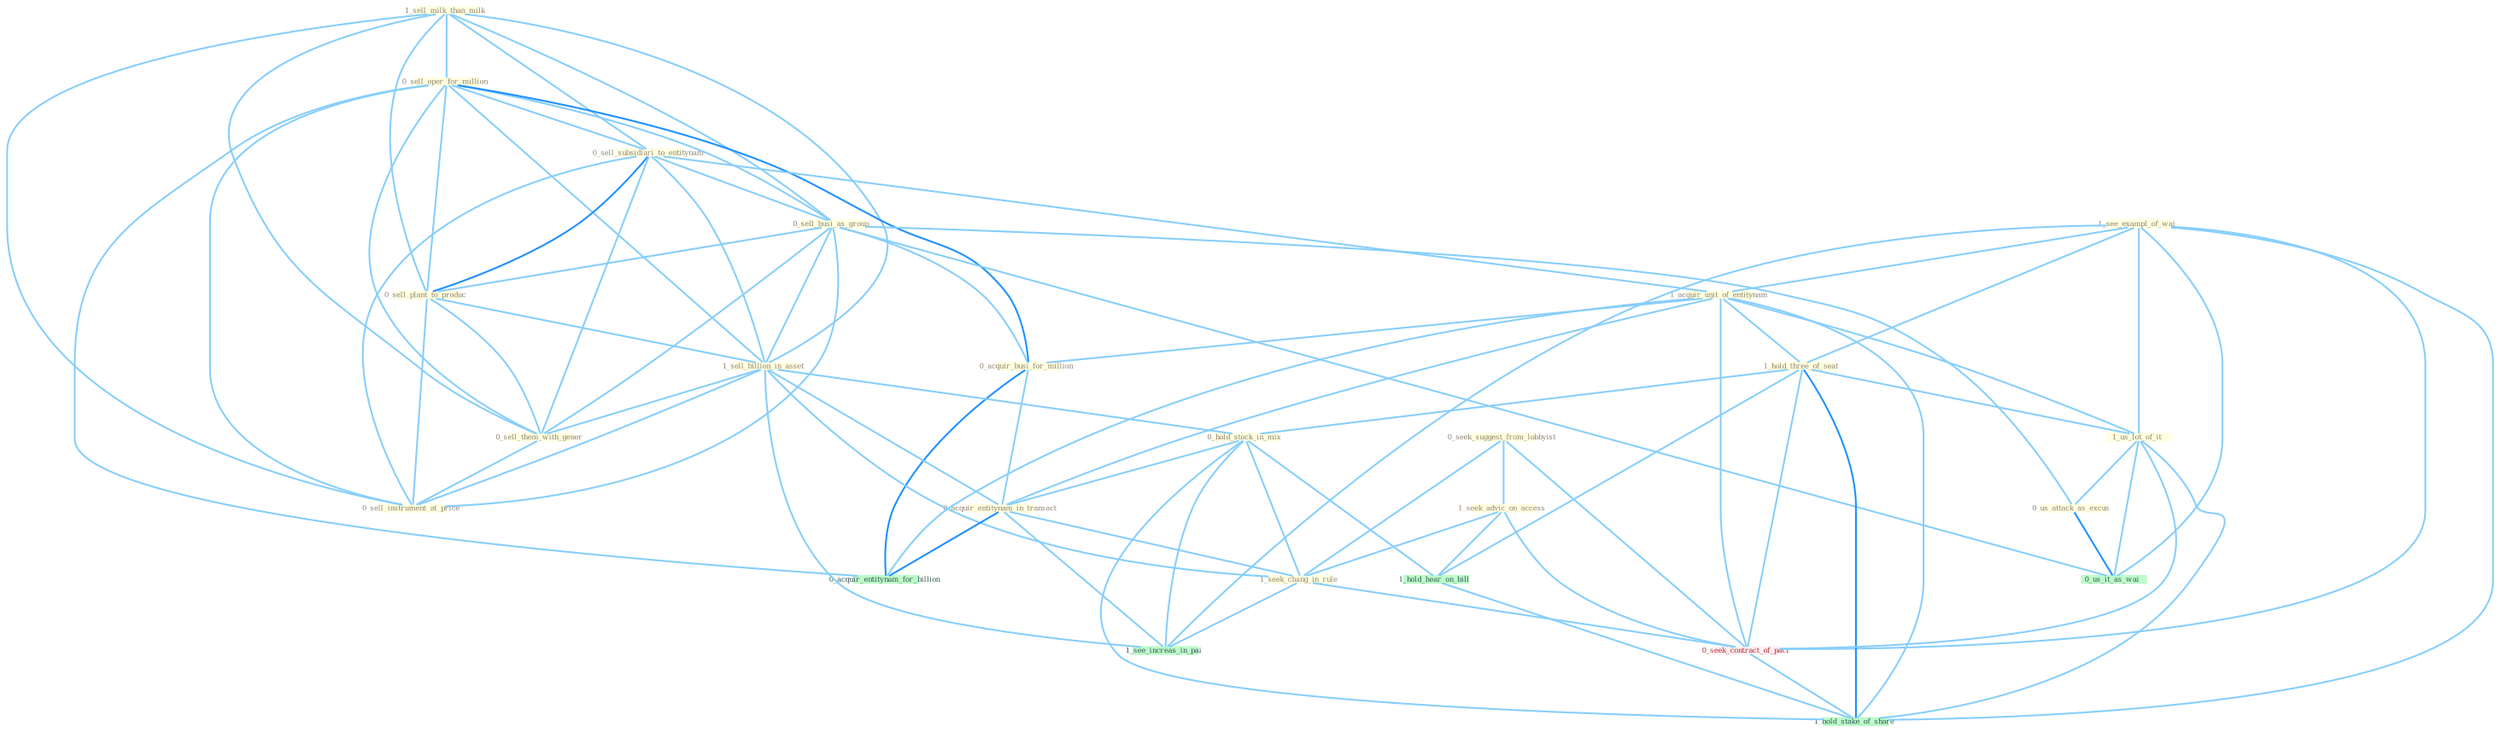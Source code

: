 Graph G{ 
    node
    [shape=polygon,style=filled,width=.5,height=.06,color="#BDFCC9",fixedsize=true,fontsize=4,
    fontcolor="#2f4f4f"];
    {node
    [color="#ffffe0", fontcolor="#8b7d6b"] "1_sell_milk_than_milk " "0_sell_oper_for_million " "0_sell_subsidiari_to_entitynam " "0_sell_busi_as_group " "0_sell_plant_to_produc " "1_see_exampl_of_wai " "1_acquir_unit_of_entitynam " "0_acquir_busi_for_million " "1_sell_billion_in_asset " "1_hold_three_of_seat " "0_hold_stock_in_mix " "0_seek_suggest_from_lobbyist " "0_acquir_entitynam_in_transact " "1_us_lot_of_it " "1_seek_advic_on_access " "0_sell_them_with_gener " "0_us_attack_as_excus " "1_seek_chang_in_rule " "0_sell_instrument_at_price "}
{node [color="#fff0f5", fontcolor="#b22222"] "0_seek_contract_of_pact "}
edge [color="#B0E2FF"];

	"1_sell_milk_than_milk " -- "0_sell_oper_for_million " [w="1", color="#87cefa" ];
	"1_sell_milk_than_milk " -- "0_sell_subsidiari_to_entitynam " [w="1", color="#87cefa" ];
	"1_sell_milk_than_milk " -- "0_sell_busi_as_group " [w="1", color="#87cefa" ];
	"1_sell_milk_than_milk " -- "0_sell_plant_to_produc " [w="1", color="#87cefa" ];
	"1_sell_milk_than_milk " -- "1_sell_billion_in_asset " [w="1", color="#87cefa" ];
	"1_sell_milk_than_milk " -- "0_sell_them_with_gener " [w="1", color="#87cefa" ];
	"1_sell_milk_than_milk " -- "0_sell_instrument_at_price " [w="1", color="#87cefa" ];
	"0_sell_oper_for_million " -- "0_sell_subsidiari_to_entitynam " [w="1", color="#87cefa" ];
	"0_sell_oper_for_million " -- "0_sell_busi_as_group " [w="1", color="#87cefa" ];
	"0_sell_oper_for_million " -- "0_sell_plant_to_produc " [w="1", color="#87cefa" ];
	"0_sell_oper_for_million " -- "0_acquir_busi_for_million " [w="2", color="#1e90ff" , len=0.8];
	"0_sell_oper_for_million " -- "1_sell_billion_in_asset " [w="1", color="#87cefa" ];
	"0_sell_oper_for_million " -- "0_sell_them_with_gener " [w="1", color="#87cefa" ];
	"0_sell_oper_for_million " -- "0_sell_instrument_at_price " [w="1", color="#87cefa" ];
	"0_sell_oper_for_million " -- "0_acquir_entitynam_for_billion " [w="1", color="#87cefa" ];
	"0_sell_subsidiari_to_entitynam " -- "0_sell_busi_as_group " [w="1", color="#87cefa" ];
	"0_sell_subsidiari_to_entitynam " -- "0_sell_plant_to_produc " [w="2", color="#1e90ff" , len=0.8];
	"0_sell_subsidiari_to_entitynam " -- "1_acquir_unit_of_entitynam " [w="1", color="#87cefa" ];
	"0_sell_subsidiari_to_entitynam " -- "1_sell_billion_in_asset " [w="1", color="#87cefa" ];
	"0_sell_subsidiari_to_entitynam " -- "0_sell_them_with_gener " [w="1", color="#87cefa" ];
	"0_sell_subsidiari_to_entitynam " -- "0_sell_instrument_at_price " [w="1", color="#87cefa" ];
	"0_sell_busi_as_group " -- "0_sell_plant_to_produc " [w="1", color="#87cefa" ];
	"0_sell_busi_as_group " -- "0_acquir_busi_for_million " [w="1", color="#87cefa" ];
	"0_sell_busi_as_group " -- "1_sell_billion_in_asset " [w="1", color="#87cefa" ];
	"0_sell_busi_as_group " -- "0_sell_them_with_gener " [w="1", color="#87cefa" ];
	"0_sell_busi_as_group " -- "0_us_attack_as_excus " [w="1", color="#87cefa" ];
	"0_sell_busi_as_group " -- "0_sell_instrument_at_price " [w="1", color="#87cefa" ];
	"0_sell_busi_as_group " -- "0_us_it_as_wai " [w="1", color="#87cefa" ];
	"0_sell_plant_to_produc " -- "1_sell_billion_in_asset " [w="1", color="#87cefa" ];
	"0_sell_plant_to_produc " -- "0_sell_them_with_gener " [w="1", color="#87cefa" ];
	"0_sell_plant_to_produc " -- "0_sell_instrument_at_price " [w="1", color="#87cefa" ];
	"1_see_exampl_of_wai " -- "1_acquir_unit_of_entitynam " [w="1", color="#87cefa" ];
	"1_see_exampl_of_wai " -- "1_hold_three_of_seat " [w="1", color="#87cefa" ];
	"1_see_exampl_of_wai " -- "1_us_lot_of_it " [w="1", color="#87cefa" ];
	"1_see_exampl_of_wai " -- "0_seek_contract_of_pact " [w="1", color="#87cefa" ];
	"1_see_exampl_of_wai " -- "0_us_it_as_wai " [w="1", color="#87cefa" ];
	"1_see_exampl_of_wai " -- "1_see_increas_in_pai " [w="1", color="#87cefa" ];
	"1_see_exampl_of_wai " -- "1_hold_stake_of_share " [w="1", color="#87cefa" ];
	"1_acquir_unit_of_entitynam " -- "0_acquir_busi_for_million " [w="1", color="#87cefa" ];
	"1_acquir_unit_of_entitynam " -- "1_hold_three_of_seat " [w="1", color="#87cefa" ];
	"1_acquir_unit_of_entitynam " -- "0_acquir_entitynam_in_transact " [w="1", color="#87cefa" ];
	"1_acquir_unit_of_entitynam " -- "1_us_lot_of_it " [w="1", color="#87cefa" ];
	"1_acquir_unit_of_entitynam " -- "0_seek_contract_of_pact " [w="1", color="#87cefa" ];
	"1_acquir_unit_of_entitynam " -- "0_acquir_entitynam_for_billion " [w="1", color="#87cefa" ];
	"1_acquir_unit_of_entitynam " -- "1_hold_stake_of_share " [w="1", color="#87cefa" ];
	"0_acquir_busi_for_million " -- "0_acquir_entitynam_in_transact " [w="1", color="#87cefa" ];
	"0_acquir_busi_for_million " -- "0_acquir_entitynam_for_billion " [w="2", color="#1e90ff" , len=0.8];
	"1_sell_billion_in_asset " -- "0_hold_stock_in_mix " [w="1", color="#87cefa" ];
	"1_sell_billion_in_asset " -- "0_acquir_entitynam_in_transact " [w="1", color="#87cefa" ];
	"1_sell_billion_in_asset " -- "0_sell_them_with_gener " [w="1", color="#87cefa" ];
	"1_sell_billion_in_asset " -- "1_seek_chang_in_rule " [w="1", color="#87cefa" ];
	"1_sell_billion_in_asset " -- "0_sell_instrument_at_price " [w="1", color="#87cefa" ];
	"1_sell_billion_in_asset " -- "1_see_increas_in_pai " [w="1", color="#87cefa" ];
	"1_hold_three_of_seat " -- "0_hold_stock_in_mix " [w="1", color="#87cefa" ];
	"1_hold_three_of_seat " -- "1_us_lot_of_it " [w="1", color="#87cefa" ];
	"1_hold_three_of_seat " -- "0_seek_contract_of_pact " [w="1", color="#87cefa" ];
	"1_hold_three_of_seat " -- "1_hold_hear_on_bill " [w="1", color="#87cefa" ];
	"1_hold_three_of_seat " -- "1_hold_stake_of_share " [w="2", color="#1e90ff" , len=0.8];
	"0_hold_stock_in_mix " -- "0_acquir_entitynam_in_transact " [w="1", color="#87cefa" ];
	"0_hold_stock_in_mix " -- "1_seek_chang_in_rule " [w="1", color="#87cefa" ];
	"0_hold_stock_in_mix " -- "1_see_increas_in_pai " [w="1", color="#87cefa" ];
	"0_hold_stock_in_mix " -- "1_hold_hear_on_bill " [w="1", color="#87cefa" ];
	"0_hold_stock_in_mix " -- "1_hold_stake_of_share " [w="1", color="#87cefa" ];
	"0_seek_suggest_from_lobbyist " -- "1_seek_advic_on_access " [w="1", color="#87cefa" ];
	"0_seek_suggest_from_lobbyist " -- "1_seek_chang_in_rule " [w="1", color="#87cefa" ];
	"0_seek_suggest_from_lobbyist " -- "0_seek_contract_of_pact " [w="1", color="#87cefa" ];
	"0_acquir_entitynam_in_transact " -- "1_seek_chang_in_rule " [w="1", color="#87cefa" ];
	"0_acquir_entitynam_in_transact " -- "0_acquir_entitynam_for_billion " [w="2", color="#1e90ff" , len=0.8];
	"0_acquir_entitynam_in_transact " -- "1_see_increas_in_pai " [w="1", color="#87cefa" ];
	"1_us_lot_of_it " -- "0_us_attack_as_excus " [w="1", color="#87cefa" ];
	"1_us_lot_of_it " -- "0_seek_contract_of_pact " [w="1", color="#87cefa" ];
	"1_us_lot_of_it " -- "0_us_it_as_wai " [w="1", color="#87cefa" ];
	"1_us_lot_of_it " -- "1_hold_stake_of_share " [w="1", color="#87cefa" ];
	"1_seek_advic_on_access " -- "1_seek_chang_in_rule " [w="1", color="#87cefa" ];
	"1_seek_advic_on_access " -- "0_seek_contract_of_pact " [w="1", color="#87cefa" ];
	"1_seek_advic_on_access " -- "1_hold_hear_on_bill " [w="1", color="#87cefa" ];
	"0_sell_them_with_gener " -- "0_sell_instrument_at_price " [w="1", color="#87cefa" ];
	"0_us_attack_as_excus " -- "0_us_it_as_wai " [w="2", color="#1e90ff" , len=0.8];
	"1_seek_chang_in_rule " -- "0_seek_contract_of_pact " [w="1", color="#87cefa" ];
	"1_seek_chang_in_rule " -- "1_see_increas_in_pai " [w="1", color="#87cefa" ];
	"0_seek_contract_of_pact " -- "1_hold_stake_of_share " [w="1", color="#87cefa" ];
	"1_hold_hear_on_bill " -- "1_hold_stake_of_share " [w="1", color="#87cefa" ];
}